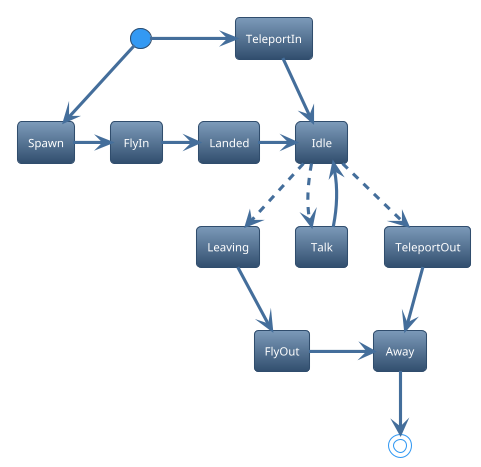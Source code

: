 ﻿@startuml
!theme spacelab
hide empty description
[*] --> Spawn
Spawn -> FlyIn
FlyIn -> Landed
Landed -> Idle

Idle -[dashed]-> Leaving
Idle -[dashed]-> Talk
Idle -[dashed]-> TeleportOut
Talk --> Idle

[*] -> TeleportIn
TeleportIn --> Idle

Leaving --> FlyOut
FlyOut -> Away
TeleportOut --> Away
Away --> [*]
@enduml
